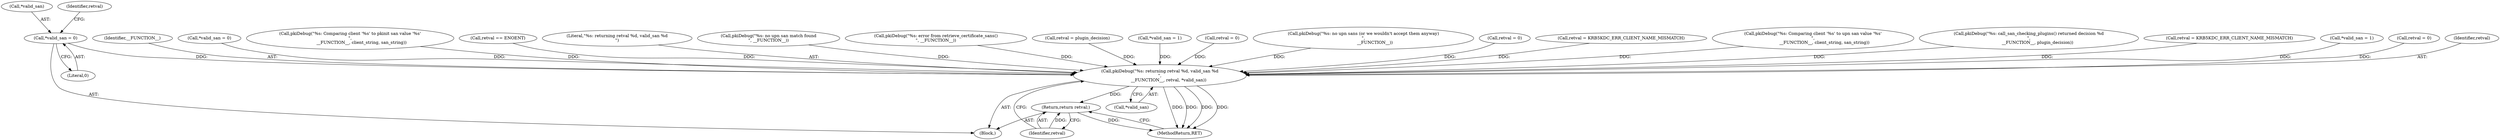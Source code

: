 digraph "0_krb5_50fe4074f188c2d4da0c421e96553acea8378db2_1@pointer" {
"1000128" [label="(Call,*valid_san = 0)"];
"1000408" [label="(Call,pkiDebug(\"%s: returning retval %d, valid_san %d\n\",\n             __FUNCTION__, retval, *valid_san))"];
"1000414" [label="(Return,return retval;)"];
"1000408" [label="(Call,pkiDebug(\"%s: returning retval %d, valid_san %d\n\",\n             __FUNCTION__, retval, *valid_san))"];
"1000265" [label="(Call,retval = 0)"];
"1000280" [label="(Call,retval = KRB5KDC_ERR_CLIENT_NAME_MISMATCH)"];
"1000112" [label="(Block,)"];
"1000306" [label="(Call,pkiDebug(\"%s: Comparing client '%s' to upn san value '%s'\n\",\n                 __FUNCTION__, client_string, san_string))"];
"1000131" [label="(Literal,0)"];
"1000199" [label="(Call,pkiDebug(\"%s: call_san_checking_plugins() returned decision %d\n\",\n             __FUNCTION__, plugin_decision))"];
"1000172" [label="(Call,retval = KRB5KDC_ERR_CLIENT_NAME_MISMATCH)"];
"1000261" [label="(Call,*valid_san = 1)"];
"1000328" [label="(Call,retval = 0)"];
"1000411" [label="(Identifier,retval)"];
"1000410" [label="(Identifier,__FUNCTION__)"];
"1000412" [label="(Call,*valid_san)"];
"1000344" [label="(Call,*valid_san = 0)"];
"1000243" [label="(Call,pkiDebug(\"%s: Comparing client '%s' to pkinit san value '%s'\n\",\n                 __FUNCTION__, client_string, san_string))"];
"1000128" [label="(Call,*valid_san = 0)"];
"1000414" [label="(Return,return retval;)"];
"1000415" [label="(Identifier,retval)"];
"1000416" [label="(MethodReturn,RET)"];
"1000158" [label="(Call,retval == ENOENT)"];
"1000409" [label="(Literal,\"%s: returning retval %d, valid_san %d\n\")"];
"1000332" [label="(Call,pkiDebug(\"%s: no upn san match found\n\", __FUNCTION__))"];
"1000129" [label="(Call,*valid_san)"];
"1000169" [label="(Call,pkiDebug(\"%s: error from retrieve_certificate_sans()\n\", __FUNCTION__))"];
"1000208" [label="(Call,retval = plugin_decision)"];
"1000324" [label="(Call,*valid_san = 1)"];
"1000351" [label="(Call,retval = 0)"];
"1000133" [label="(Identifier,retval)"];
"1000277" [label="(Call,pkiDebug(\"%s: no upn sans (or we wouldn't accept them anyway)\n\",\n                 __FUNCTION__))"];
"1000128" -> "1000112"  [label="AST: "];
"1000128" -> "1000131"  [label="CFG: "];
"1000129" -> "1000128"  [label="AST: "];
"1000131" -> "1000128"  [label="AST: "];
"1000133" -> "1000128"  [label="CFG: "];
"1000128" -> "1000408"  [label="DDG: "];
"1000408" -> "1000112"  [label="AST: "];
"1000408" -> "1000412"  [label="CFG: "];
"1000409" -> "1000408"  [label="AST: "];
"1000410" -> "1000408"  [label="AST: "];
"1000411" -> "1000408"  [label="AST: "];
"1000412" -> "1000408"  [label="AST: "];
"1000415" -> "1000408"  [label="CFG: "];
"1000408" -> "1000416"  [label="DDG: "];
"1000408" -> "1000416"  [label="DDG: "];
"1000408" -> "1000416"  [label="DDG: "];
"1000408" -> "1000416"  [label="DDG: "];
"1000332" -> "1000408"  [label="DDG: "];
"1000199" -> "1000408"  [label="DDG: "];
"1000169" -> "1000408"  [label="DDG: "];
"1000243" -> "1000408"  [label="DDG: "];
"1000306" -> "1000408"  [label="DDG: "];
"1000277" -> "1000408"  [label="DDG: "];
"1000158" -> "1000408"  [label="DDG: "];
"1000208" -> "1000408"  [label="DDG: "];
"1000351" -> "1000408"  [label="DDG: "];
"1000265" -> "1000408"  [label="DDG: "];
"1000328" -> "1000408"  [label="DDG: "];
"1000280" -> "1000408"  [label="DDG: "];
"1000172" -> "1000408"  [label="DDG: "];
"1000261" -> "1000408"  [label="DDG: "];
"1000324" -> "1000408"  [label="DDG: "];
"1000344" -> "1000408"  [label="DDG: "];
"1000408" -> "1000414"  [label="DDG: "];
"1000414" -> "1000112"  [label="AST: "];
"1000414" -> "1000415"  [label="CFG: "];
"1000415" -> "1000414"  [label="AST: "];
"1000416" -> "1000414"  [label="CFG: "];
"1000414" -> "1000416"  [label="DDG: "];
"1000415" -> "1000414"  [label="DDG: "];
}
